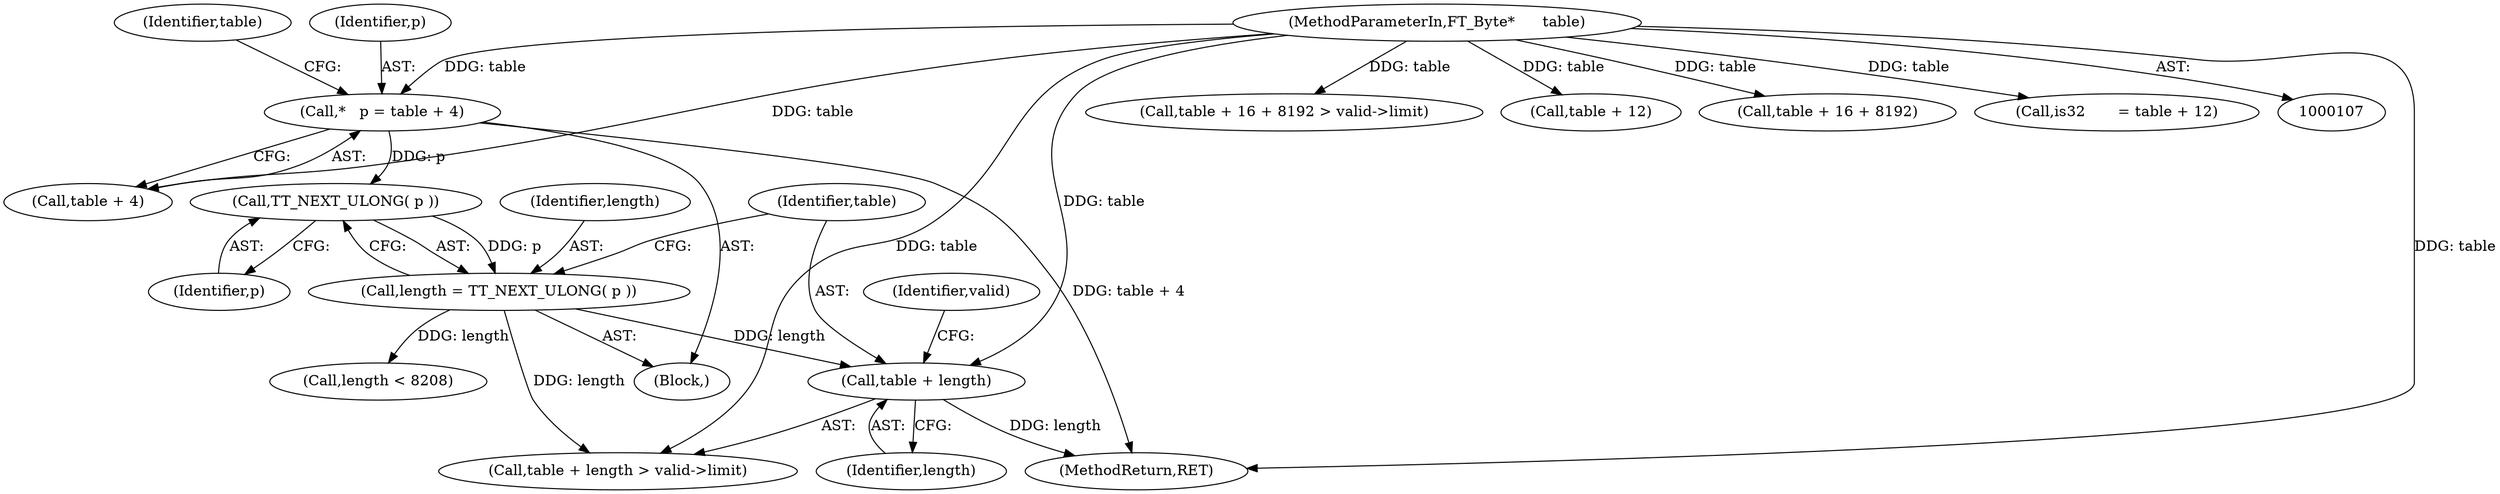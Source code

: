 digraph "1_savannah_a18788b14db60ae3673f932249cd02d33a227c4e_1@del" {
"1000138" [label="(Call,table + length)"];
"1000108" [label="(MethodParameterIn,FT_Byte*      table)"];
"1000131" [label="(Call,length = TT_NEXT_ULONG( p ))"];
"1000133" [label="(Call,TT_NEXT_ULONG( p ))"];
"1000112" [label="(Call,*   p = table + 4)"];
"1000110" [label="(Block,)"];
"1000131" [label="(Call,length = TT_NEXT_ULONG( p ))"];
"1000112" [label="(Call,*   p = table + 4)"];
"1000121" [label="(Call,table + 16 + 8192 > valid->limit)"];
"1000138" [label="(Call,table + length)"];
"1000132" [label="(Identifier,length)"];
"1000123" [label="(Identifier,table)"];
"1000150" [label="(Call,table + 12)"];
"1000114" [label="(Call,table + 4)"];
"1000144" [label="(Call,length < 8208)"];
"1000122" [label="(Call,table + 16 + 8192)"];
"1000140" [label="(Identifier,length)"];
"1000108" [label="(MethodParameterIn,FT_Byte*      table)"];
"1000134" [label="(Identifier,p)"];
"1000137" [label="(Call,table + length > valid->limit)"];
"1000350" [label="(MethodReturn,RET)"];
"1000142" [label="(Identifier,valid)"];
"1000133" [label="(Call,TT_NEXT_ULONG( p ))"];
"1000139" [label="(Identifier,table)"];
"1000148" [label="(Call,is32       = table + 12)"];
"1000113" [label="(Identifier,p)"];
"1000138" -> "1000137"  [label="AST: "];
"1000138" -> "1000140"  [label="CFG: "];
"1000139" -> "1000138"  [label="AST: "];
"1000140" -> "1000138"  [label="AST: "];
"1000142" -> "1000138"  [label="CFG: "];
"1000138" -> "1000350"  [label="DDG: length"];
"1000108" -> "1000138"  [label="DDG: table"];
"1000131" -> "1000138"  [label="DDG: length"];
"1000108" -> "1000107"  [label="AST: "];
"1000108" -> "1000350"  [label="DDG: table"];
"1000108" -> "1000112"  [label="DDG: table"];
"1000108" -> "1000114"  [label="DDG: table"];
"1000108" -> "1000121"  [label="DDG: table"];
"1000108" -> "1000122"  [label="DDG: table"];
"1000108" -> "1000137"  [label="DDG: table"];
"1000108" -> "1000148"  [label="DDG: table"];
"1000108" -> "1000150"  [label="DDG: table"];
"1000131" -> "1000110"  [label="AST: "];
"1000131" -> "1000133"  [label="CFG: "];
"1000132" -> "1000131"  [label="AST: "];
"1000133" -> "1000131"  [label="AST: "];
"1000139" -> "1000131"  [label="CFG: "];
"1000133" -> "1000131"  [label="DDG: p"];
"1000131" -> "1000137"  [label="DDG: length"];
"1000131" -> "1000144"  [label="DDG: length"];
"1000133" -> "1000134"  [label="CFG: "];
"1000134" -> "1000133"  [label="AST: "];
"1000112" -> "1000133"  [label="DDG: p"];
"1000112" -> "1000110"  [label="AST: "];
"1000112" -> "1000114"  [label="CFG: "];
"1000113" -> "1000112"  [label="AST: "];
"1000114" -> "1000112"  [label="AST: "];
"1000123" -> "1000112"  [label="CFG: "];
"1000112" -> "1000350"  [label="DDG: table + 4"];
}
